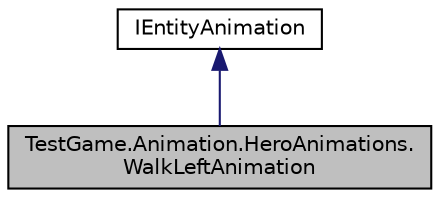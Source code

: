 digraph "TestGame.Animation.HeroAnimations.WalkLeftAnimation"
{
 // LATEX_PDF_SIZE
  edge [fontname="Helvetica",fontsize="10",labelfontname="Helvetica",labelfontsize="10"];
  node [fontname="Helvetica",fontsize="10",shape=record];
  Node1 [label="TestGame.Animation.HeroAnimations.\lWalkLeftAnimation",height=0.2,width=0.4,color="black", fillcolor="grey75", style="filled", fontcolor="black",tooltip=" "];
  Node2 -> Node1 [dir="back",color="midnightblue",fontsize="10",style="solid",fontname="Helvetica"];
  Node2 [label="IEntityAnimation",height=0.2,width=0.4,color="black", fillcolor="white", style="filled",URL="$d0/da2/interface_test_game_1_1_animation_1_1_i_entity_animation.html",tooltip=" "];
}
